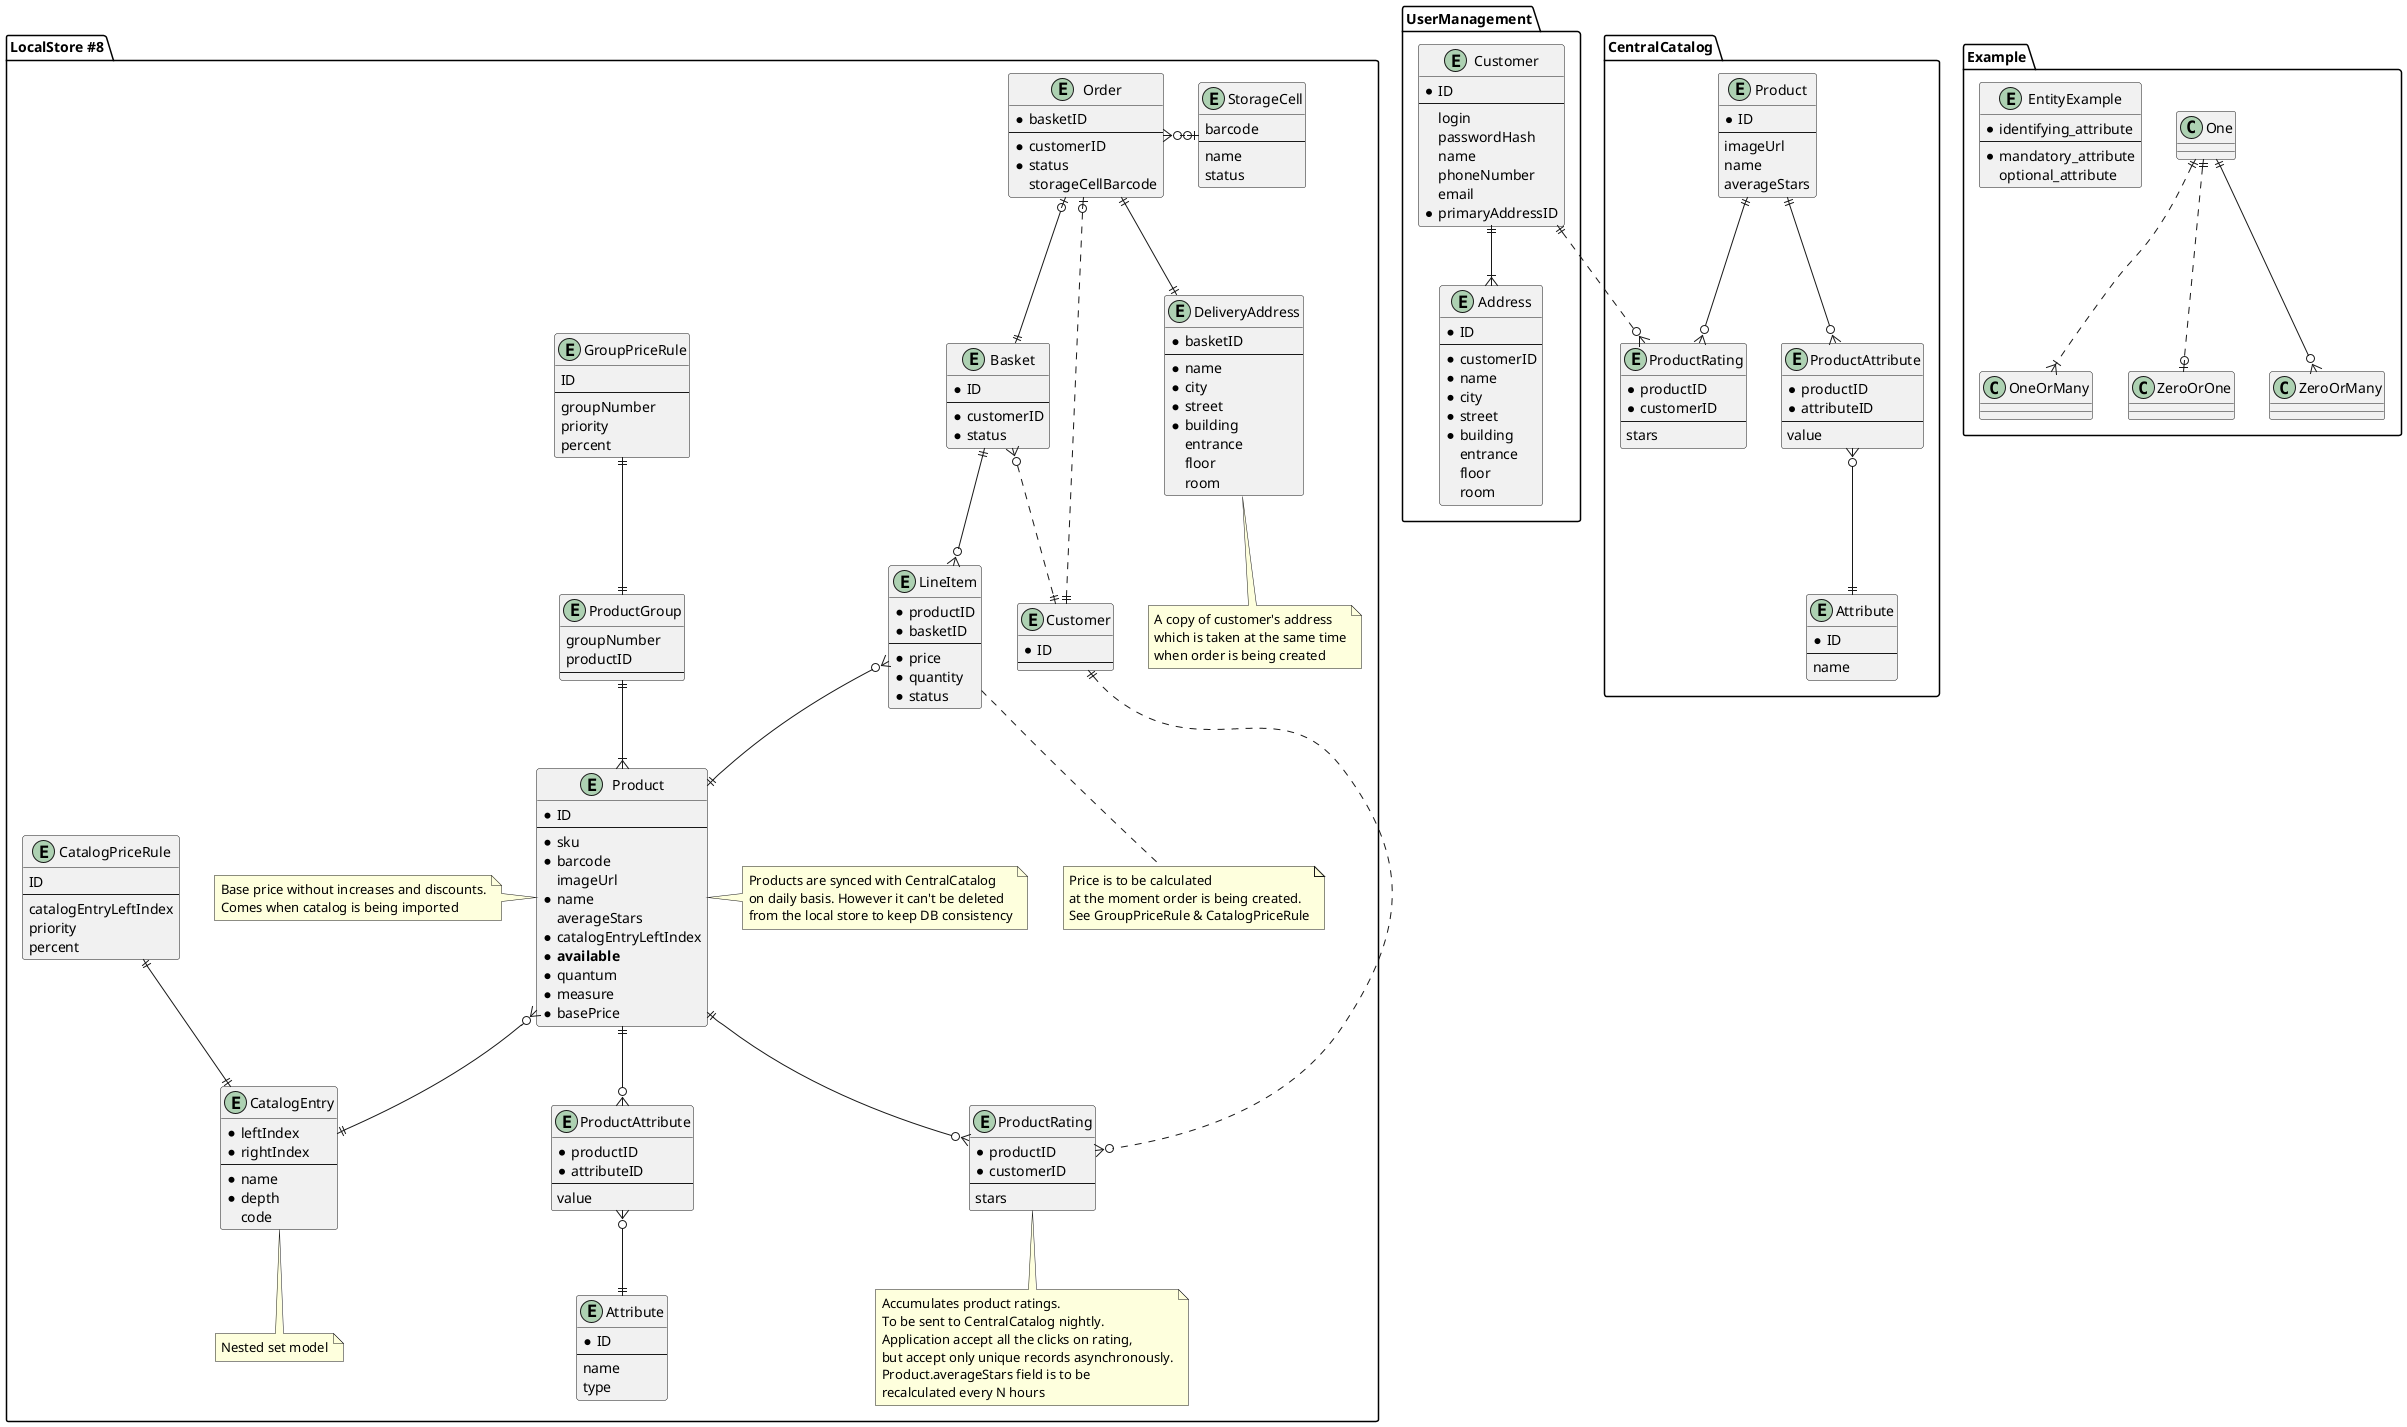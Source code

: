@startuml

package UserManagement {
    entity Customer {
        * ID
        --
        login
        passwordHash
        name
        phoneNumber
        email
        * primaryAddressID
    }

    entity Address {
        * ID
        --
        * customerID
        * name
        * city
        * street
        * building
        entrance
        floor
        room
    }
}

package CentralCatalog {
    entity Product {
        * ID
        --
        imageUrl
        name
        averageStars
    }

    entity ProductRating {
        * productID
        * customerID
        --
        stars
    }

    entity Attribute {
        * ID
        --
        name
    }

    entity ProductAttribute {
        * productID
        * attributeID
        --
        value
    }
}

package "LocalStore #8" {
    entity "Product" as LocalProduct {
        * ID
        --
        * sku
        * barcode
        imageUrl
        * name
        averageStars
        * catalogEntryLeftIndex
        * **available**
        * quantum
        * measure
        * basePrice
    }

    note right of LocalProduct {
        Products are synced with CentralCatalog
        on daily basis. However it can't be deleted
        from the local store to keep DB consistency
    }

    note left of LocalProduct {
        Base price without increases and discounts.
        Comes when catalog is being imported
    }

    entity "Customer" as LocalCustomer {
        * ID
        --
    }

    entity "ProductRating" as LocalProductRating {
        * productID
        * customerID
        --
        stars
    }

    note bottom of LocalProductRating {
        Accumulates product ratings.
        To be sent to CentralCatalog nightly.
        Application accept all the clicks on rating,
        but accept only unique records asynchronously.
        Product.averageStars field is to be
        recalculated every N hours
    }

    entity "Attribute" as LocalAttribute {
        * ID
        --
        name
        type
    }

    entity "ProductAttribute" as LocalProductAttribute {
        * productID
        * attributeID
        --
        value
    }

    entity "CatalogEntry" as LocalCatalogEntry {
        * leftIndex
        * rightIndex
        --
        * name
        * depth
        code
    }

    note bottom of LocalCatalogEntry  {
        Nested set model
    }

    entity "LineItem" as LocalLineItem {
        * productID
        * basketID
        --
        * price
        * quantity
        * status
    }

    note bottom of LocalLineItem {
        Price is to be calculated
        at the moment order is being created.
        See GroupPriceRule & CatalogPriceRule
    }

    entity "Basket" as LocalBasket {
        * ID
        --
        * customerID
        * status
    }

    entity "Order" as LocalOrder {
        * basketID
        --
        * customerID
        * status
        storageCellBarcode
    }

    entity "DeliveryAddress" as LocalDeliveryAddress {
        * basketID
        --
        * name
        * city
        * street
        * building
        entrance
        floor
        room
    }

    note bottom of LocalDeliveryAddress {
        A copy of customer's address
        which is taken at the same time
        when order is being created
    }

    entity "CatalogPriceRule" as LocalCatalogPriceRule {
        ID
        --
        catalogEntryLeftIndex
        priority
        percent
    }

    entity "GroupPriceRule" as LocalGroupPriceRule {
        ID
        --
        groupNumber
        priority
        percent
    }

    entity "ProductGroup" as LocalProductGroup {
        groupNumber
        productID
        --
    }

    entity "StorageCell" as LocalStorageCell {
        barcode
        --
        name
        status
    }

    LocalProduct ||--o{ LocalProductRating
    LocalProduct ||--o{ LocalProductAttribute
    LocalProductAttribute }o--|| LocalAttribute
    LocalCustomer ||..o{ LocalProductRating
    LocalProduct }o--|| LocalCatalogEntry
    LocalOrder |o--|| LocalBasket
    LocalOrder |o..|| LocalCustomer

    LocalBasket }o..|| LocalCustomer
    LocalBasket ||--o{ LocalLineItem
    LocalLineItem }o--|| LocalProduct
    LocalOrder ||--|| LocalDeliveryAddress
    LocalOrder }o-o| LocalStorageCell

    LocalProductGroup ||--|{ LocalProduct
    LocalGroupPriceRule ||--|| LocalProductGroup
    LocalCatalogPriceRule ||--|| LocalCatalogEntry
}

Product ||--o{ ProductRating
Product ||--o{ ProductAttribute
ProductAttribute }o--|| Attribute
Customer ||..o{ ProductRating
Customer ||--|{ Address


package Example {
    One ||..|{ OneOrMany
    One ||..o| ZeroOrOne
    One ||--o{ ZeroOrMany

    entity EntityExample {
        * identifying_attribute
        --
        * mandatory_attribute
        optional_attribute
    }
}
@enduml